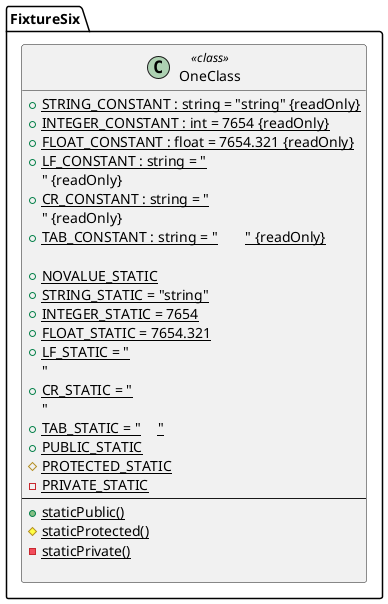 @startuml

namespace FixtureSix {
  class OneClass << class >> {
    +{static} STRING_CONSTANT : string = "string" {readOnly}
+{static} INTEGER_CONSTANT : int = 7654 {readOnly}
+{static} FLOAT_CONSTANT : float = 7654.321 {readOnly}
+{static} LF_CONSTANT : string = "
" {readOnly}
+{static} CR_CONSTANT : string = "
" {readOnly}
+{static} TAB_CONSTANT : string = "	" {readOnly}

    + {static} NOVALUE_STATIC
    + {static} STRING_STATIC = "string"
    + {static} INTEGER_STATIC = 7654
    + {static} FLOAT_STATIC = 7654.321
    + {static} LF_STATIC = "
"
    + {static} CR_STATIC = "
"
    + {static} TAB_STATIC = "	"
    + {static} PUBLIC_STATIC
    # {static} PROTECTED_STATIC
    – {static} PRIVATE_STATIC
    --
    +{static}staticPublic()
    #{static}staticProtected()
    –{static}staticPrivate()

  }
}
@enduml
